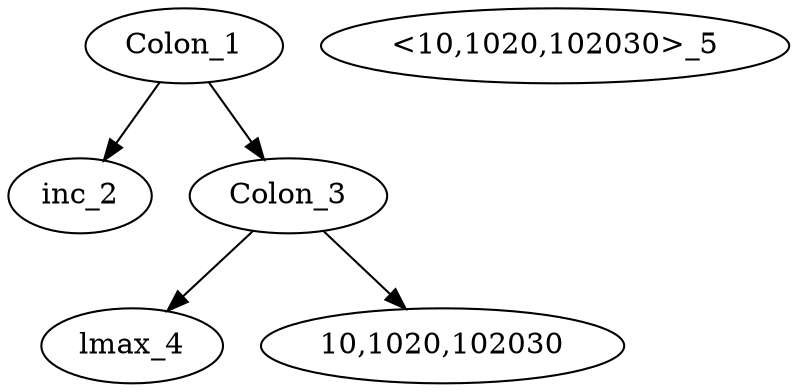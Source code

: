 digraph G {
Colon_1 [label="Colon_1"];
Colon_1 -> inc_2;
inc_2 [label="inc_2"];
Colon_1 -> Colon_3;
Colon_3 [label="Colon_3"];
Colon_3 -> lmax_4;
lmax_4 [label="lmax_4"];
Colon_3 -> <10,1020,102030>_5;
<10,1020,102030>_5 [label="<10,1020,102030>_5"];
}